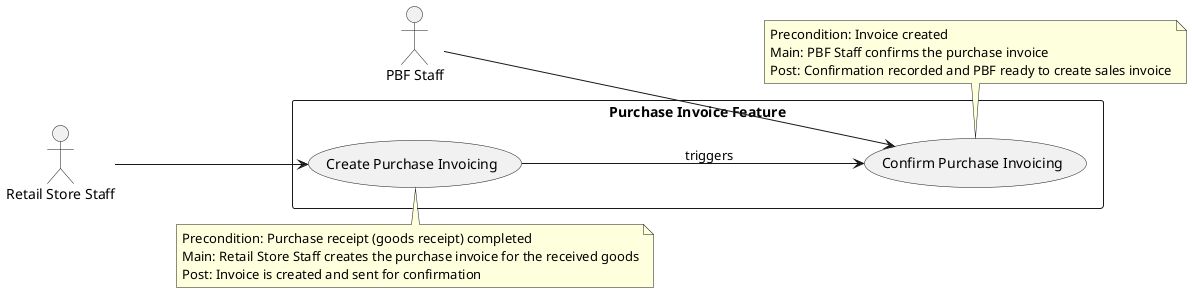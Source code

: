 @startuml
left to right direction

actor "Retail Store Staff" as RetailStaff
actor "PBF Staff" as PBFStaff

rectangle "Purchase Invoice Feature" as System {
  usecase "Create Purchase Invoicing" as UC_CreateInvoicing
  usecase "Confirm Purchase Invoicing" as UC_ConfirmInvoicing
}

RetailStaff --> UC_CreateInvoicing
PBFStaff --> UC_ConfirmInvoicing

UC_CreateInvoicing --> UC_ConfirmInvoicing : «triggers»

note top of UC_CreateInvoicing
Precondition: Purchase receipt (goods receipt) completed
Main: Retail Store Staff creates the purchase invoice for the received goods
Post: Invoice is created and sent for confirmation
end note

note top of UC_ConfirmInvoicing
Precondition: Invoice created
Main: PBF Staff confirms the purchase invoice
Post: Confirmation recorded and PBF ready to create sales invoice
end note

@enduml
